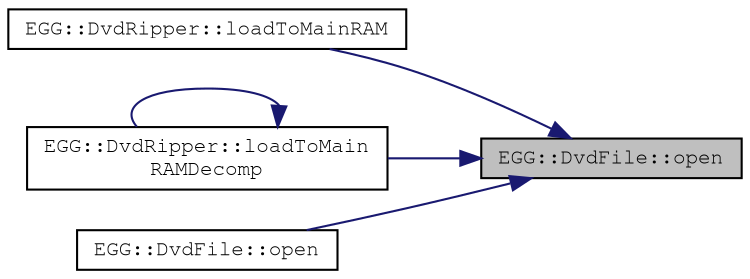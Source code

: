 digraph "EGG::DvdFile::open"
{
 // LATEX_PDF_SIZE
  edge [fontname="FreeMono",fontsize="10",labelfontname="FreeMono",labelfontsize="10"];
  node [fontname="FreeMono",fontsize="10",shape=record];
  rankdir="RL";
  Node1 [label="EGG::DvdFile::open",height=0.2,width=0.4,color="black", fillcolor="grey75", style="filled", fontcolor="black",tooltip="Opens a file given the path."];
  Node1 -> Node2 [dir="back",color="midnightblue",fontsize="10",style="solid",fontname="FreeMono"];
  Node2 [label="EGG::DvdRipper::loadToMainRAM",height=0.2,width=0.4,color="black", fillcolor="white", style="filled",URL="$class_e_g_g_1_1_dvd_ripper.html#adf2e7e58ac039603e56a0fd1c27b58c5",tooltip="Load a file on the disc to main RAM given the path."];
  Node1 -> Node3 [dir="back",color="midnightblue",fontsize="10",style="solid",fontname="FreeMono"];
  Node3 [label="EGG::DvdRipper::loadToMain\lRAMDecomp",height=0.2,width=0.4,color="black", fillcolor="white", style="filled",URL="$class_e_g_g_1_1_dvd_ripper.html#aee0435830b9eaeaeeb33ce75aa33835e",tooltip="Load and decompress a file on the disc to main RAM given the path."];
  Node3 -> Node3 [dir="back",color="midnightblue",fontsize="10",style="solid",fontname="FreeMono"];
  Node1 -> Node4 [dir="back",color="midnightblue",fontsize="10",style="solid",fontname="FreeMono"];
  Node4 [label="EGG::DvdFile::open",height=0.2,width=0.4,color="black", fillcolor="white", style="filled",URL="$class_e_g_g_1_1_dvd_file.html#a1c3c40189d9dd5a5eeb0dc6867df27ff",tooltip="Just calls down to open(const char* path)."];
}

